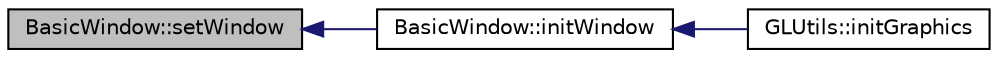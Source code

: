 digraph "BasicWindow::setWindow"
{
  edge [fontname="Helvetica",fontsize="10",labelfontname="Helvetica",labelfontsize="10"];
  node [fontname="Helvetica",fontsize="10",shape=record];
  rankdir="LR";
  Node1 [label="BasicWindow::setWindow",height=0.2,width=0.4,color="black", fillcolor="grey75", style="filled", fontcolor="black"];
  Node1 -> Node2 [dir="back",color="midnightblue",fontsize="10",style="solid"];
  Node2 [label="BasicWindow::initWindow",height=0.2,width=0.4,color="black", fillcolor="white", style="filled",URL="$class_basic_window.html#a3b44337e63449c56d60f17ac27f9ccf9"];
  Node2 -> Node3 [dir="back",color="midnightblue",fontsize="10",style="solid"];
  Node3 [label="GLUtils::initGraphics",height=0.2,width=0.4,color="black", fillcolor="white", style="filled",URL="$class_g_l_utils.html#ade1736abbe4d288d6d7b9b797c0f2316"];
}
